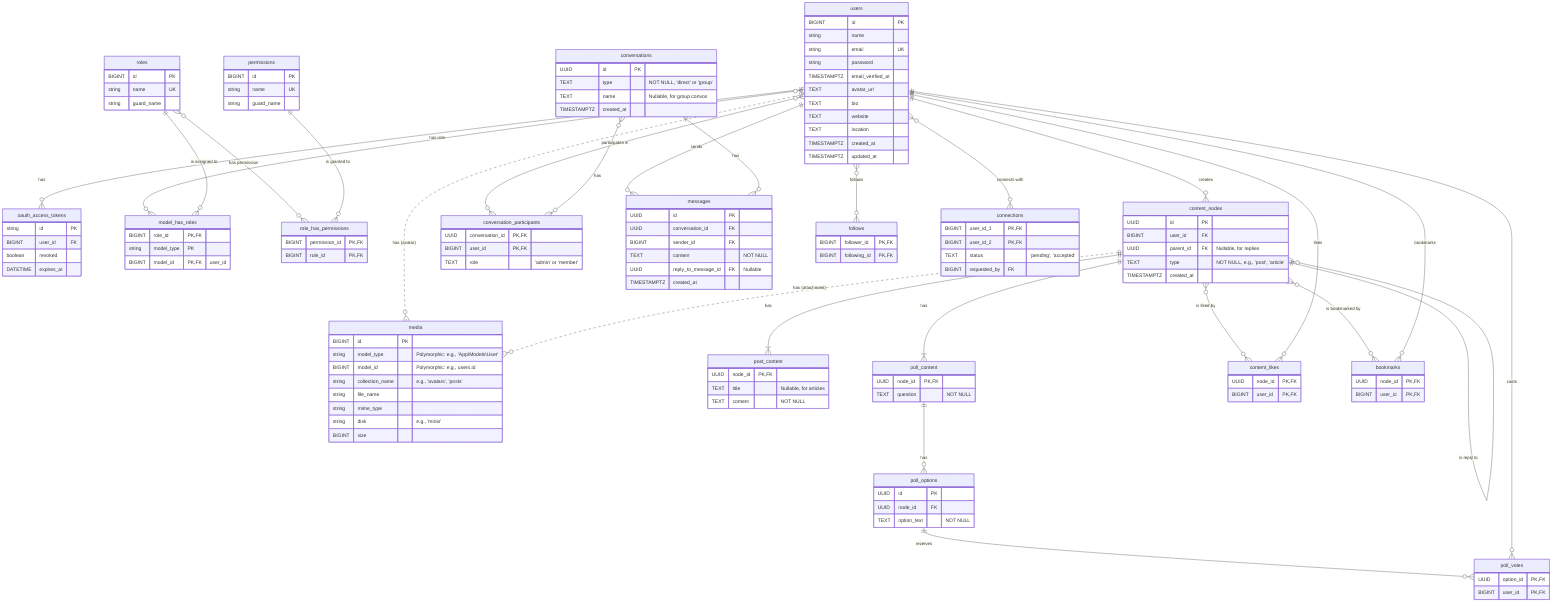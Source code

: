 erDiagram
    %% --- Core User, Auth, & RBAC ---
    users {
        BIGINT id PK
        string name
        string email UK
        string password
        TIMESTAMPTZ email_verified_at
        TEXT avatar_url
        TEXT bio
        TEXT website
        TEXT location
        TIMESTAMPTZ created_at
        TIMESTAMPTZ updated_at
    }

    oauth_access_tokens {
        string id PK
        BIGINT user_id FK
        boolean revoked
        DATETIME expires_at
    }

    roles {
        BIGINT id PK
        string name UK
        string guard_name
    }

    permissions {
        BIGINT id PK
        string name UK
        string guard_name
    }

    model_has_roles {
        BIGINT role_id PK,FK
        string model_type PK
        BIGINT model_id PK,FK "user_id"
    }

    role_has_permissions {
        BIGINT permission_id PK,FK
        BIGINT role_id PK,FK
    }

    %% --- Media ---
    media {
        BIGINT id PK
        string model_type "Polymorphic: e.g., 'App\\Models\\User'"
        BIGINT model_id "Polymorphic: e.g., users.id"
        string collection_name "e.g., 'avatars', 'posts'"
        string file_name
        string mime_type
        string disk "e.g., 'minio'"
        BIGINT size
    }

    %% --- Content & Interactions ---
    content_nodes {
        UUID id PK
        BIGINT user_id FK
        UUID parent_id FK "Nullable, for replies"
        TEXT type "NOT NULL, e.g., 'post', 'article'"
        TIMESTAMPTZ created_at
    }

    post_content {
        UUID node_id PK,FK
        TEXT title "Nullable, for articles"
        TEXT content "NOT NULL"
    }

    poll_content {
        UUID node_id PK,FK
        TEXT question "NOT NULL"
    }

    poll_options {
        UUID id PK
        UUID node_id FK
        TEXT option_text "NOT NULL"
    }

    poll_votes {
        UUID option_id PK,FK
        BIGINT user_id PK,FK
    }

    content_likes {
        UUID node_id PK,FK
        BIGINT user_id PK,FK
    }

    bookmarks {
        UUID node_id PK,FK
        BIGINT user_id PK,FK
    }

    %% --- Messaging ---
    conversations {
        UUID id PK
        TEXT type "NOT NULL, 'direct' or 'group'"
        TEXT name "Nullable, for group convos"
        TIMESTAMPTZ created_at
    }

    conversation_participants {
        UUID conversation_id PK,FK
        BIGINT user_id PK,FK
        TEXT role "'admin' or 'member'"
    }

    messages {
        UUID id PK
        UUID conversation_id FK
        BIGINT sender_id FK
        TEXT content "NOT NULL"
        UUID reply_to_message_id FK "Nullable"
        TIMESTAMPTZ created_at
    }

    %% --- Social Graph ---
    follows {
        BIGINT follower_id PK,FK
        BIGINT following_id PK,FK
    }

    connections {
        BIGINT user_id_1 PK,FK
        BIGINT user_id_2 PK,FK
        TEXT status "'pending', 'accepted'"
        BIGINT requested_by FK
    }

    %% --- Relationships ---
    users ||--o{ oauth_access_tokens : "has"
    users }o--o{ model_has_roles : "has role"
    roles ||--o{ model_has_roles : "is assigned to"
    roles }o--o{ role_has_permissions : "has permission"
    permissions ||--o{ role_has_permissions : "is granted to"

    users ||--o{ content_nodes : "creates"
    content_nodes ||--o{ content_nodes : "is reply to"
    content_nodes ||--|{ post_content : "has"
    content_nodes ||--|{ poll_content : "has"
    poll_content ||--o{ poll_options : "has"
    poll_options ||--o{ poll_votes : "receives"
    users ||--o{ poll_votes : "casts"

    users ||..o{ media : "has (avatar)"
    content_nodes ||..o{ media : "has (attachment)"

    content_nodes }o--o{ content_likes : "is liked by"
    users ||--o{ content_likes : "likes"

    content_nodes }o--o{ bookmarks : "is bookmarked by"
    users ||--o{ bookmarks : "bookmarks"

    users ||--o{ messages : "sends"
    conversations ||--o{ messages : "has"
    users }o--o{ conversation_participants : "participates in"
    conversations }o--o{ conversation_participants : "has"

    users }o--o{ follows : "follows"
    users }o--o{ connections : "connects with"